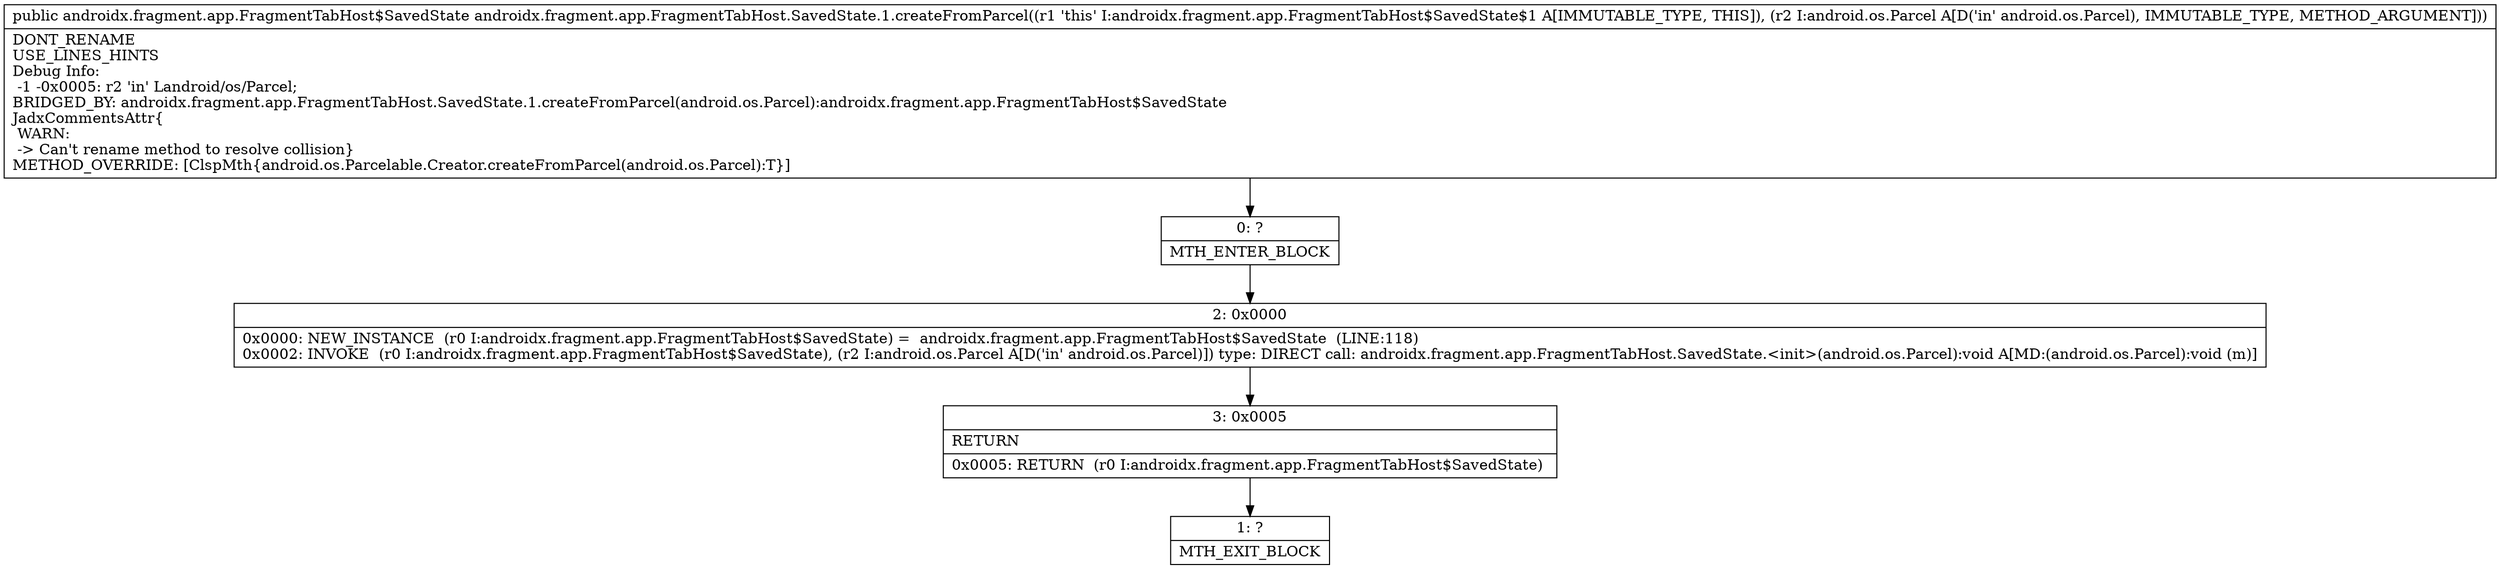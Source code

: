 digraph "CFG forandroidx.fragment.app.FragmentTabHost.SavedState.1.createFromParcel(Landroid\/os\/Parcel;)Landroidx\/fragment\/app\/FragmentTabHost$SavedState;" {
Node_0 [shape=record,label="{0\:\ ?|MTH_ENTER_BLOCK\l}"];
Node_2 [shape=record,label="{2\:\ 0x0000|0x0000: NEW_INSTANCE  (r0 I:androidx.fragment.app.FragmentTabHost$SavedState) =  androidx.fragment.app.FragmentTabHost$SavedState  (LINE:118)\l0x0002: INVOKE  (r0 I:androidx.fragment.app.FragmentTabHost$SavedState), (r2 I:android.os.Parcel A[D('in' android.os.Parcel)]) type: DIRECT call: androidx.fragment.app.FragmentTabHost.SavedState.\<init\>(android.os.Parcel):void A[MD:(android.os.Parcel):void (m)]\l}"];
Node_3 [shape=record,label="{3\:\ 0x0005|RETURN\l|0x0005: RETURN  (r0 I:androidx.fragment.app.FragmentTabHost$SavedState) \l}"];
Node_1 [shape=record,label="{1\:\ ?|MTH_EXIT_BLOCK\l}"];
MethodNode[shape=record,label="{public androidx.fragment.app.FragmentTabHost$SavedState androidx.fragment.app.FragmentTabHost.SavedState.1.createFromParcel((r1 'this' I:androidx.fragment.app.FragmentTabHost$SavedState$1 A[IMMUTABLE_TYPE, THIS]), (r2 I:android.os.Parcel A[D('in' android.os.Parcel), IMMUTABLE_TYPE, METHOD_ARGUMENT]))  | DONT_RENAME\lUSE_LINES_HINTS\lDebug Info:\l  \-1 \-0x0005: r2 'in' Landroid\/os\/Parcel;\lBRIDGED_BY: androidx.fragment.app.FragmentTabHost.SavedState.1.createFromParcel(android.os.Parcel):androidx.fragment.app.FragmentTabHost$SavedState\lJadxCommentsAttr\{\l WARN: \l \-\> Can't rename method to resolve collision\}\lMETHOD_OVERRIDE: [ClspMth\{android.os.Parcelable.Creator.createFromParcel(android.os.Parcel):T\}]\l}"];
MethodNode -> Node_0;Node_0 -> Node_2;
Node_2 -> Node_3;
Node_3 -> Node_1;
}

